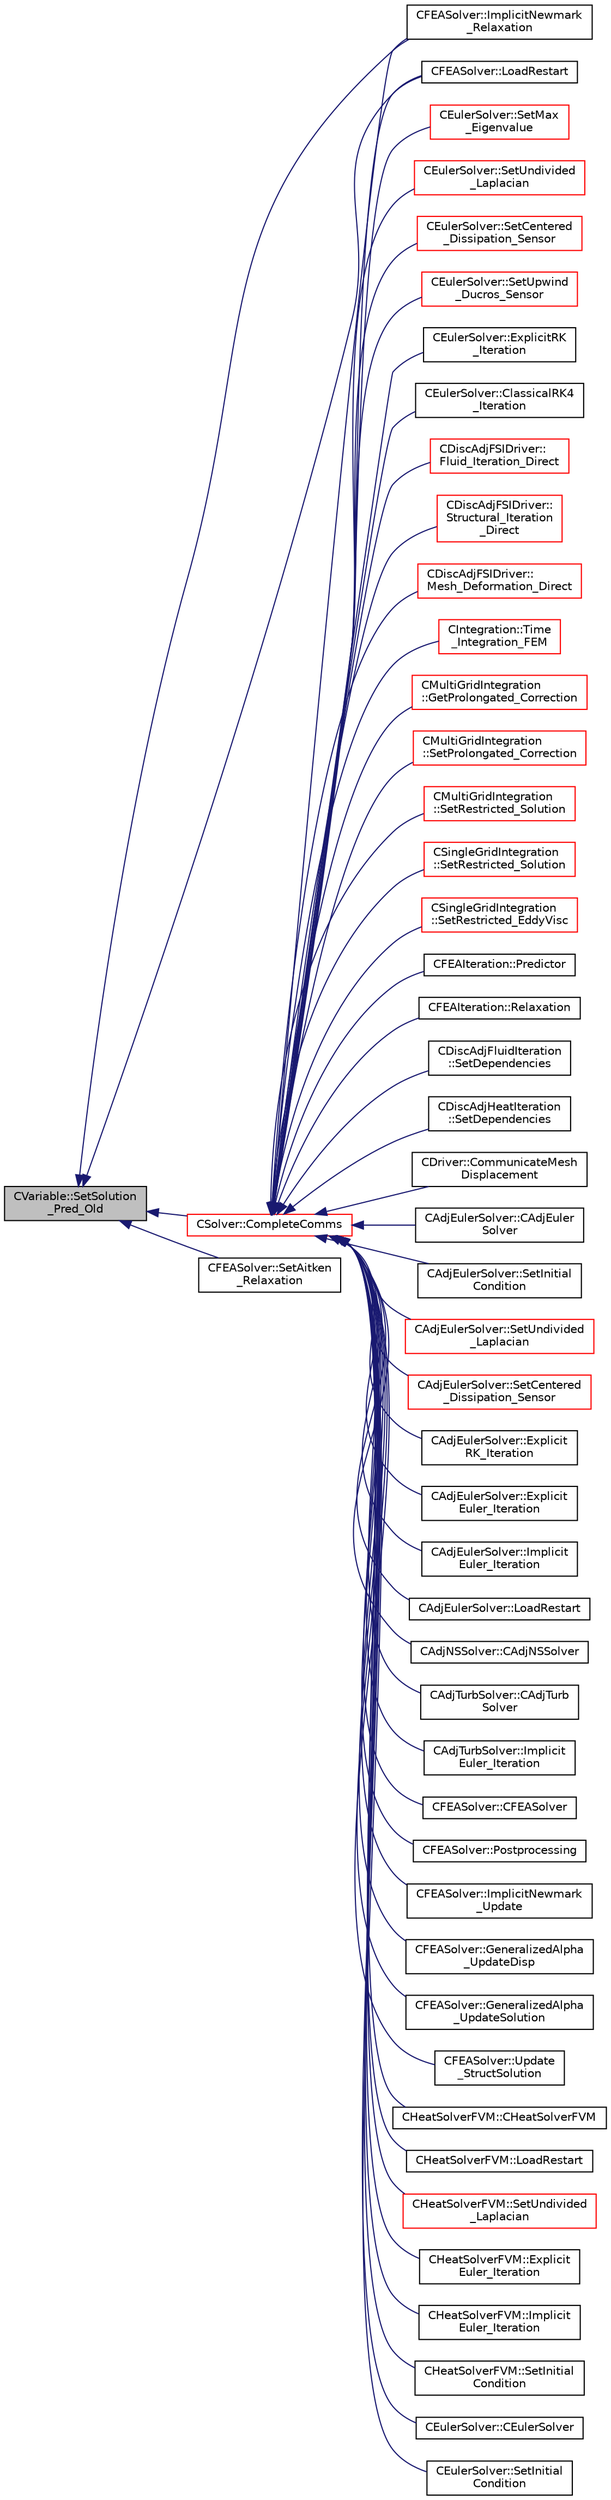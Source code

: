 digraph "CVariable::SetSolution_Pred_Old"
{
  edge [fontname="Helvetica",fontsize="10",labelfontname="Helvetica",labelfontsize="10"];
  node [fontname="Helvetica",fontsize="10",shape=record];
  rankdir="LR";
  Node6527 [label="CVariable::SetSolution\l_Pred_Old",height=0.2,width=0.4,color="black", fillcolor="grey75", style="filled", fontcolor="black"];
  Node6527 -> Node6528 [dir="back",color="midnightblue",fontsize="10",style="solid",fontname="Helvetica"];
  Node6528 [label="CFEASolver::ImplicitNewmark\l_Relaxation",height=0.2,width=0.4,color="black", fillcolor="white", style="filled",URL="$class_c_f_e_a_solver.html#afc818eebdc8cd168090a1abd5764425f",tooltip="A virtual member. "];
  Node6527 -> Node6529 [dir="back",color="midnightblue",fontsize="10",style="solid",fontname="Helvetica"];
  Node6529 [label="CFEASolver::SetAitken\l_Relaxation",height=0.2,width=0.4,color="black", fillcolor="white", style="filled",URL="$class_c_f_e_a_solver.html#a470f19d181ea34a811f82c309d261244",tooltip="Aitken&#39;s relaxation of the solution. "];
  Node6527 -> Node6530 [dir="back",color="midnightblue",fontsize="10",style="solid",fontname="Helvetica"];
  Node6530 [label="CFEASolver::LoadRestart",height=0.2,width=0.4,color="black", fillcolor="white", style="filled",URL="$class_c_f_e_a_solver.html#a5f70ded742a6204f439628d029ac294a",tooltip="Load a solution from a restart file. "];
  Node6527 -> Node6531 [dir="back",color="midnightblue",fontsize="10",style="solid",fontname="Helvetica"];
  Node6531 [label="CSolver::CompleteComms",height=0.2,width=0.4,color="red", fillcolor="white", style="filled",URL="$class_c_solver.html#a8d3046ad54e177f0705a2bff99c1cf16",tooltip="Routine to complete the set of non-blocking communications launched by InitiateComms() and unpacking ..."];
  Node6531 -> Node6532 [dir="back",color="midnightblue",fontsize="10",style="solid",fontname="Helvetica"];
  Node6532 [label="CDiscAdjFSIDriver::\lFluid_Iteration_Direct",height=0.2,width=0.4,color="red", fillcolor="white", style="filled",URL="$class_c_disc_adj_f_s_i_driver.html#aade7f9d8b7f7f1ddccfdc62d3b1fdaa8",tooltip="Run a direct flow iteration. "];
  Node6531 -> Node6537 [dir="back",color="midnightblue",fontsize="10",style="solid",fontname="Helvetica"];
  Node6537 [label="CDiscAdjFSIDriver::\lStructural_Iteration\l_Direct",height=0.2,width=0.4,color="red", fillcolor="white", style="filled",URL="$class_c_disc_adj_f_s_i_driver.html#aef8192d6dd5451f1e496e9847c2c5c65",tooltip="Run a direct structural iteration. "];
  Node6531 -> Node6538 [dir="back",color="midnightblue",fontsize="10",style="solid",fontname="Helvetica"];
  Node6538 [label="CDiscAdjFSIDriver::\lMesh_Deformation_Direct",height=0.2,width=0.4,color="red", fillcolor="white", style="filled",URL="$class_c_disc_adj_f_s_i_driver.html#ad683500d6b3773af342165b1b18f5c59",tooltip="Run a direct mesh deformation. "];
  Node6531 -> Node6539 [dir="back",color="midnightblue",fontsize="10",style="solid",fontname="Helvetica"];
  Node6539 [label="CIntegration::Time\l_Integration_FEM",height=0.2,width=0.4,color="red", fillcolor="white", style="filled",URL="$class_c_integration.html#a4ac7acdec8fdf941a4efc90b3f82a68c",tooltip="Do the time integration (explicit or implicit) of the numerical system on a FEM framework. "];
  Node6531 -> Node6541 [dir="back",color="midnightblue",fontsize="10",style="solid",fontname="Helvetica"];
  Node6541 [label="CMultiGridIntegration\l::GetProlongated_Correction",height=0.2,width=0.4,color="red", fillcolor="white", style="filled",URL="$class_c_multi_grid_integration.html#a29bf9a6e27f43e6b71704d05105a648d",tooltip="Compute the fine grid correction from the coarse solution. "];
  Node6531 -> Node6544 [dir="back",color="midnightblue",fontsize="10",style="solid",fontname="Helvetica"];
  Node6544 [label="CMultiGridIntegration\l::SetProlongated_Correction",height=0.2,width=0.4,color="red", fillcolor="white", style="filled",URL="$class_c_multi_grid_integration.html#a5d0d450972f5c004596b3f0abdae3015",tooltip="Set the value of the corrected fine grid solution. "];
  Node6531 -> Node6545 [dir="back",color="midnightblue",fontsize="10",style="solid",fontname="Helvetica"];
  Node6545 [label="CMultiGridIntegration\l::SetRestricted_Solution",height=0.2,width=0.4,color="red", fillcolor="white", style="filled",URL="$class_c_multi_grid_integration.html#a57c0f097c58c1d36ef8156b91350fd60",tooltip="Restrict solution from fine grid to a coarse grid. "];
  Node6531 -> Node6546 [dir="back",color="midnightblue",fontsize="10",style="solid",fontname="Helvetica"];
  Node6546 [label="CSingleGridIntegration\l::SetRestricted_Solution",height=0.2,width=0.4,color="red", fillcolor="white", style="filled",URL="$class_c_single_grid_integration.html#a035bbc4f261b680a4a651aa0af69437b",tooltip="Restrict solution from fine grid to a coarse grid. "];
  Node6531 -> Node6548 [dir="back",color="midnightblue",fontsize="10",style="solid",fontname="Helvetica"];
  Node6548 [label="CSingleGridIntegration\l::SetRestricted_EddyVisc",height=0.2,width=0.4,color="red", fillcolor="white", style="filled",URL="$class_c_single_grid_integration.html#ae875067fdaf103c36391ea21343e1731",tooltip="Restrict solution from fine grid to a coarse grid. "];
  Node6531 -> Node6549 [dir="back",color="midnightblue",fontsize="10",style="solid",fontname="Helvetica"];
  Node6549 [label="CFEAIteration::Predictor",height=0.2,width=0.4,color="black", fillcolor="white", style="filled",URL="$class_c_f_e_a_iteration.html#a00a378c1b0d9b95b250e208bcf1f420e",tooltip="Predictor. "];
  Node6531 -> Node6550 [dir="back",color="midnightblue",fontsize="10",style="solid",fontname="Helvetica"];
  Node6550 [label="CFEAIteration::Relaxation",height=0.2,width=0.4,color="black", fillcolor="white", style="filled",URL="$class_c_f_e_a_iteration.html#a840bd377c7050c57cb5f81799669b59f",tooltip="Relaxation. "];
  Node6531 -> Node6551 [dir="back",color="midnightblue",fontsize="10",style="solid",fontname="Helvetica"];
  Node6551 [label="CDiscAdjFluidIteration\l::SetDependencies",height=0.2,width=0.4,color="black", fillcolor="white", style="filled",URL="$class_c_disc_adj_fluid_iteration.html#aad302b77466b001d380ca8766ba8d85c",tooltip="Compute necessary variables that depend on the conservative variables or the mesh node positions (e..."];
  Node6531 -> Node6552 [dir="back",color="midnightblue",fontsize="10",style="solid",fontname="Helvetica"];
  Node6552 [label="CDiscAdjHeatIteration\l::SetDependencies",height=0.2,width=0.4,color="black", fillcolor="white", style="filled",URL="$class_c_disc_adj_heat_iteration.html#a8098b35364d0a2a7b1fa31850714e359",tooltip="Compute necessary variables that depend on the conservative variables or the mesh node positions (e..."];
  Node6531 -> Node6553 [dir="back",color="midnightblue",fontsize="10",style="solid",fontname="Helvetica"];
  Node6553 [label="CDriver::CommunicateMesh\lDisplacement",height=0.2,width=0.4,color="black", fillcolor="white", style="filled",URL="$class_c_driver.html#ab7774dbeec50826a830714585aa45740",tooltip="Communicate the boundary mesh displacements in a python call. "];
  Node6531 -> Node6554 [dir="back",color="midnightblue",fontsize="10",style="solid",fontname="Helvetica"];
  Node6554 [label="CAdjEulerSolver::CAdjEuler\lSolver",height=0.2,width=0.4,color="black", fillcolor="white", style="filled",URL="$class_c_adj_euler_solver.html#a0a739888df9436d4707665d152a7af1a"];
  Node6531 -> Node6555 [dir="back",color="midnightblue",fontsize="10",style="solid",fontname="Helvetica"];
  Node6555 [label="CAdjEulerSolver::SetInitial\lCondition",height=0.2,width=0.4,color="black", fillcolor="white", style="filled",URL="$class_c_adj_euler_solver.html#a9b83036ab8c37a1b24350704dcfeaeb3",tooltip="Set the initial condition for the Euler Equations. "];
  Node6531 -> Node6556 [dir="back",color="midnightblue",fontsize="10",style="solid",fontname="Helvetica"];
  Node6556 [label="CAdjEulerSolver::SetUndivided\l_Laplacian",height=0.2,width=0.4,color="red", fillcolor="white", style="filled",URL="$class_c_adj_euler_solver.html#a1872318f659d74b4e12d669095ee57b5",tooltip="Compute the undivided laplacian for the adjoint solution. "];
  Node6531 -> Node6559 [dir="back",color="midnightblue",fontsize="10",style="solid",fontname="Helvetica"];
  Node6559 [label="CAdjEulerSolver::SetCentered\l_Dissipation_Sensor",height=0.2,width=0.4,color="red", fillcolor="white", style="filled",URL="$class_c_adj_euler_solver.html#af1b72ed76900f821d2f51942cb4252db",tooltip="Compute the sensor for higher order dissipation control in rotating problems. "];
  Node6531 -> Node6560 [dir="back",color="midnightblue",fontsize="10",style="solid",fontname="Helvetica"];
  Node6560 [label="CAdjEulerSolver::Explicit\lRK_Iteration",height=0.2,width=0.4,color="black", fillcolor="white", style="filled",URL="$class_c_adj_euler_solver.html#a83de159f4bd062c776f07d087414a9cf",tooltip="Update the solution using a Runge-Kutta strategy. "];
  Node6531 -> Node6561 [dir="back",color="midnightblue",fontsize="10",style="solid",fontname="Helvetica"];
  Node6561 [label="CAdjEulerSolver::Explicit\lEuler_Iteration",height=0.2,width=0.4,color="black", fillcolor="white", style="filled",URL="$class_c_adj_euler_solver.html#a2863f1ed56105b595204ac31b3dab66b",tooltip="Update the solution using a explicit Euler scheme. "];
  Node6531 -> Node6562 [dir="back",color="midnightblue",fontsize="10",style="solid",fontname="Helvetica"];
  Node6562 [label="CAdjEulerSolver::Implicit\lEuler_Iteration",height=0.2,width=0.4,color="black", fillcolor="white", style="filled",URL="$class_c_adj_euler_solver.html#af64f459bce9498b1d19d8a645d0bc2c3",tooltip="Update the solution using an implicit solver. "];
  Node6531 -> Node6563 [dir="back",color="midnightblue",fontsize="10",style="solid",fontname="Helvetica"];
  Node6563 [label="CAdjEulerSolver::LoadRestart",height=0.2,width=0.4,color="black", fillcolor="white", style="filled",URL="$class_c_adj_euler_solver.html#acaf1ae2d6c07b492ab1eeca389881731",tooltip="Load a solution from a restart file. "];
  Node6531 -> Node6564 [dir="back",color="midnightblue",fontsize="10",style="solid",fontname="Helvetica"];
  Node6564 [label="CAdjNSSolver::CAdjNSSolver",height=0.2,width=0.4,color="black", fillcolor="white", style="filled",URL="$class_c_adj_n_s_solver.html#a323f1dc7c0b9fe00d1911eeeea365d46"];
  Node6531 -> Node6565 [dir="back",color="midnightblue",fontsize="10",style="solid",fontname="Helvetica"];
  Node6565 [label="CAdjTurbSolver::CAdjTurb\lSolver",height=0.2,width=0.4,color="black", fillcolor="white", style="filled",URL="$class_c_adj_turb_solver.html#a621bdae0b081f25a67425cc037cd90a2"];
  Node6531 -> Node6566 [dir="back",color="midnightblue",fontsize="10",style="solid",fontname="Helvetica"];
  Node6566 [label="CAdjTurbSolver::Implicit\lEuler_Iteration",height=0.2,width=0.4,color="black", fillcolor="white", style="filled",URL="$class_c_adj_turb_solver.html#a2c2657818c6ecfb7984c70bf079accd3",tooltip="Update the solution using an implicit solver. "];
  Node6531 -> Node6567 [dir="back",color="midnightblue",fontsize="10",style="solid",fontname="Helvetica"];
  Node6567 [label="CFEASolver::CFEASolver",height=0.2,width=0.4,color="black", fillcolor="white", style="filled",URL="$class_c_f_e_a_solver.html#a1d4c7d17d9c7143d3079fc78fae1599d"];
  Node6531 -> Node6568 [dir="back",color="midnightblue",fontsize="10",style="solid",fontname="Helvetica"];
  Node6568 [label="CFEASolver::Postprocessing",height=0.2,width=0.4,color="black", fillcolor="white", style="filled",URL="$class_c_f_e_a_solver.html#a582bf776db03d18a985936fff4c16644",tooltip="Postprocessing. "];
  Node6531 -> Node6569 [dir="back",color="midnightblue",fontsize="10",style="solid",fontname="Helvetica"];
  Node6569 [label="CFEASolver::ImplicitNewmark\l_Update",height=0.2,width=0.4,color="black", fillcolor="white", style="filled",URL="$class_c_f_e_a_solver.html#ae2afb9595361d9ead55f76ae5d89df02",tooltip="Update the solution using an implicit Newmark solver. "];
  Node6531 -> Node6528 [dir="back",color="midnightblue",fontsize="10",style="solid",fontname="Helvetica"];
  Node6531 -> Node6570 [dir="back",color="midnightblue",fontsize="10",style="solid",fontname="Helvetica"];
  Node6570 [label="CFEASolver::GeneralizedAlpha\l_UpdateDisp",height=0.2,width=0.4,color="black", fillcolor="white", style="filled",URL="$class_c_f_e_a_solver.html#afe622d2f1e07a01baeaebc52cb7fcd45",tooltip="Update the solution using an implicit Generalized Alpha solver. "];
  Node6531 -> Node6571 [dir="back",color="midnightblue",fontsize="10",style="solid",fontname="Helvetica"];
  Node6571 [label="CFEASolver::GeneralizedAlpha\l_UpdateSolution",height=0.2,width=0.4,color="black", fillcolor="white", style="filled",URL="$class_c_f_e_a_solver.html#ae2bac89cd2c2b5c052f21b1815ce0348",tooltip="Update the solution using an implicit Generalized Alpha solver. "];
  Node6531 -> Node6572 [dir="back",color="midnightblue",fontsize="10",style="solid",fontname="Helvetica"];
  Node6572 [label="CFEASolver::Update\l_StructSolution",height=0.2,width=0.4,color="black", fillcolor="white", style="filled",URL="$class_c_f_e_a_solver.html#a564968575d62fc76612e8be5804652bd",tooltip="Aitken&#39;s relaxation of the solution. "];
  Node6531 -> Node6530 [dir="back",color="midnightblue",fontsize="10",style="solid",fontname="Helvetica"];
  Node6531 -> Node6573 [dir="back",color="midnightblue",fontsize="10",style="solid",fontname="Helvetica"];
  Node6573 [label="CHeatSolverFVM::CHeatSolverFVM",height=0.2,width=0.4,color="black", fillcolor="white", style="filled",URL="$class_c_heat_solver_f_v_m.html#a42af03c3f465c905fbc3ecbee398f5be",tooltip="Constructor of the class. "];
  Node6531 -> Node6574 [dir="back",color="midnightblue",fontsize="10",style="solid",fontname="Helvetica"];
  Node6574 [label="CHeatSolverFVM::LoadRestart",height=0.2,width=0.4,color="black", fillcolor="white", style="filled",URL="$class_c_heat_solver_f_v_m.html#a206fdd2ca3b6c1a050945a07dc38bd80",tooltip="Load a solution from a restart file. "];
  Node6531 -> Node6575 [dir="back",color="midnightblue",fontsize="10",style="solid",fontname="Helvetica"];
  Node6575 [label="CHeatSolverFVM::SetUndivided\l_Laplacian",height=0.2,width=0.4,color="red", fillcolor="white", style="filled",URL="$class_c_heat_solver_f_v_m.html#a62fe1f80d82f024d872943869e2fef83",tooltip="Compute the undivided laplacian for the solution. "];
  Node6531 -> Node6577 [dir="back",color="midnightblue",fontsize="10",style="solid",fontname="Helvetica"];
  Node6577 [label="CHeatSolverFVM::Explicit\lEuler_Iteration",height=0.2,width=0.4,color="black", fillcolor="white", style="filled",URL="$class_c_heat_solver_f_v_m.html#ac72e3e231d74967d368bf1cb7345535a",tooltip="Update the solution using an explicit solver. "];
  Node6531 -> Node6578 [dir="back",color="midnightblue",fontsize="10",style="solid",fontname="Helvetica"];
  Node6578 [label="CHeatSolverFVM::Implicit\lEuler_Iteration",height=0.2,width=0.4,color="black", fillcolor="white", style="filled",URL="$class_c_heat_solver_f_v_m.html#a604f660ae9da06eae59363f83a98843e",tooltip="Update the solution using an implicit solver. "];
  Node6531 -> Node6579 [dir="back",color="midnightblue",fontsize="10",style="solid",fontname="Helvetica"];
  Node6579 [label="CHeatSolverFVM::SetInitial\lCondition",height=0.2,width=0.4,color="black", fillcolor="white", style="filled",URL="$class_c_heat_solver_f_v_m.html#ad7abcac73bd5dbcaea0bb053a24fd571",tooltip="Set the initial condition for the FEM structural problem. "];
  Node6531 -> Node6580 [dir="back",color="midnightblue",fontsize="10",style="solid",fontname="Helvetica"];
  Node6580 [label="CEulerSolver::CEulerSolver",height=0.2,width=0.4,color="black", fillcolor="white", style="filled",URL="$class_c_euler_solver.html#ae1e74218b4e943111b100d7ddcbd4db9"];
  Node6531 -> Node6581 [dir="back",color="midnightblue",fontsize="10",style="solid",fontname="Helvetica"];
  Node6581 [label="CEulerSolver::SetInitial\lCondition",height=0.2,width=0.4,color="black", fillcolor="white", style="filled",URL="$class_c_euler_solver.html#acd432e102632a115b8a1821f58b21340",tooltip="Set the initial condition for the Euler Equations. "];
  Node6531 -> Node6582 [dir="back",color="midnightblue",fontsize="10",style="solid",fontname="Helvetica"];
  Node6582 [label="CEulerSolver::SetMax\l_Eigenvalue",height=0.2,width=0.4,color="red", fillcolor="white", style="filled",URL="$class_c_euler_solver.html#a76f7fdf349ae41c6f0cf4df82b571fb1",tooltip="Compute the max eigenvalue. "];
  Node6531 -> Node6585 [dir="back",color="midnightblue",fontsize="10",style="solid",fontname="Helvetica"];
  Node6585 [label="CEulerSolver::SetUndivided\l_Laplacian",height=0.2,width=0.4,color="red", fillcolor="white", style="filled",URL="$class_c_euler_solver.html#adc7c82a25b8be22b16b5452c1992744f",tooltip="Compute the undivided laplacian for the solution, except the energy equation. "];
  Node6531 -> Node6586 [dir="back",color="midnightblue",fontsize="10",style="solid",fontname="Helvetica"];
  Node6586 [label="CEulerSolver::SetCentered\l_Dissipation_Sensor",height=0.2,width=0.4,color="red", fillcolor="white", style="filled",URL="$class_c_euler_solver.html#a2f4e3619ae65c63cbda1ef2098441ab4",tooltip="Compute a pressure sensor switch. "];
  Node6531 -> Node6587 [dir="back",color="midnightblue",fontsize="10",style="solid",fontname="Helvetica"];
  Node6587 [label="CEulerSolver::SetUpwind\l_Ducros_Sensor",height=0.2,width=0.4,color="red", fillcolor="white", style="filled",URL="$class_c_euler_solver.html#aad67b818e2f5c133118d2a4cca7845f3",tooltip="Compute Ducros Sensor for Roe Dissipation. "];
  Node6531 -> Node6588 [dir="back",color="midnightblue",fontsize="10",style="solid",fontname="Helvetica"];
  Node6588 [label="CEulerSolver::ExplicitRK\l_Iteration",height=0.2,width=0.4,color="black", fillcolor="white", style="filled",URL="$class_c_euler_solver.html#ac3d1b3a1fee6613906b56a9698bfe680",tooltip="Update the solution using a Runge-Kutta scheme. "];
  Node6531 -> Node6589 [dir="back",color="midnightblue",fontsize="10",style="solid",fontname="Helvetica"];
  Node6589 [label="CEulerSolver::ClassicalRK4\l_Iteration",height=0.2,width=0.4,color="black", fillcolor="white", style="filled",URL="$class_c_euler_solver.html#ad87a9109a645f0ea9e38336d2a6bf196",tooltip="Update the solution using the classical fourth-order Runge-Kutta scheme. "];
}
